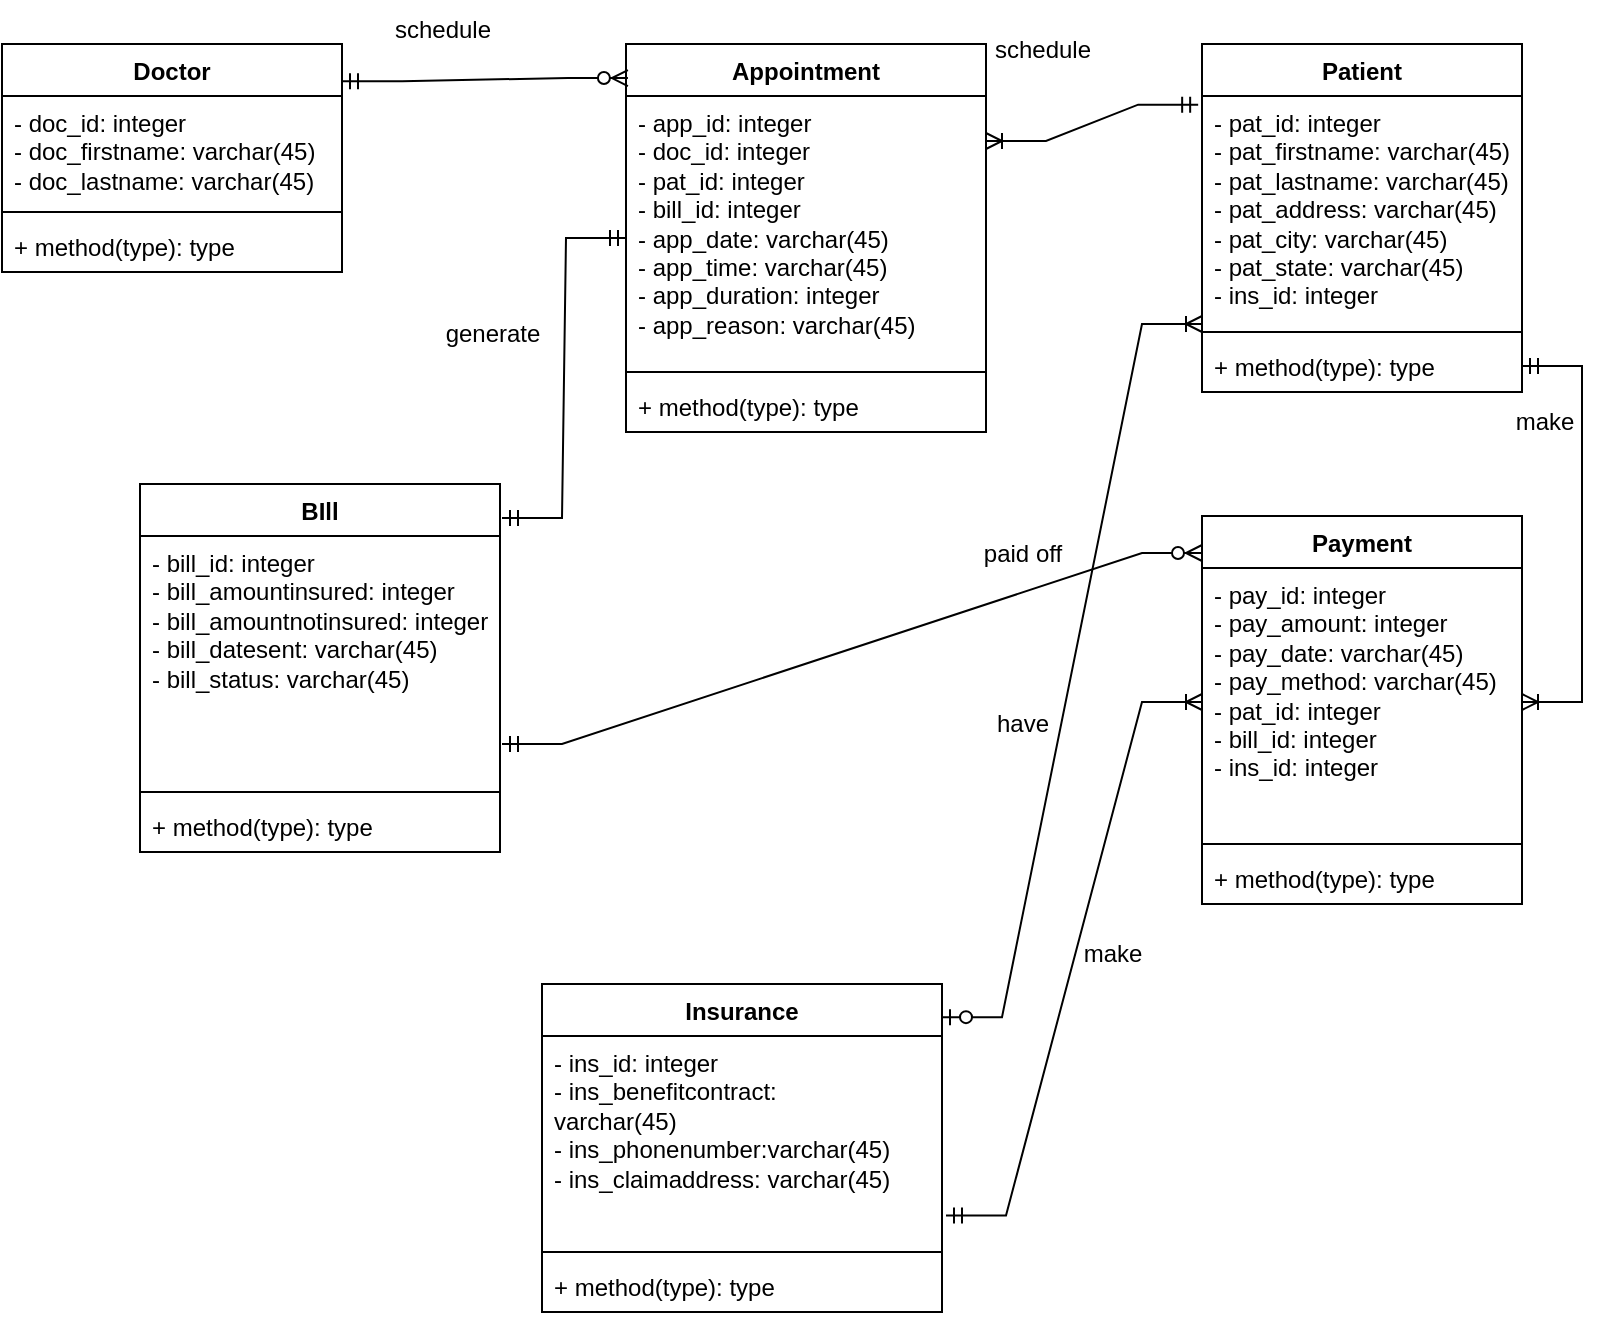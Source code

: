 <mxfile version="21.6.7" type="device">
  <diagram name="Page-1" id="IT3sIsir4h7vHgGvgKSX">
    <mxGraphModel dx="911" dy="427" grid="1" gridSize="10" guides="1" tooltips="1" connect="1" arrows="1" fold="1" page="1" pageScale="1" pageWidth="827" pageHeight="1169" math="0" shadow="0">
      <root>
        <mxCell id="0" />
        <mxCell id="1" parent="0" />
        <mxCell id="IbhYcVioZli6bn5WBCzx-1" value="Doctor" style="swimlane;fontStyle=1;align=center;verticalAlign=top;childLayout=stackLayout;horizontal=1;startSize=26;horizontalStack=0;resizeParent=1;resizeParentMax=0;resizeLast=0;collapsible=1;marginBottom=0;whiteSpace=wrap;html=1;" parent="1" vertex="1">
          <mxGeometry x="10" y="260" width="170" height="114" as="geometry" />
        </mxCell>
        <mxCell id="IbhYcVioZli6bn5WBCzx-2" value="- doc_id: integer&lt;br&gt;- doc_firstname: varchar(45)&lt;br&gt;- doc_lastname: varchar(45)" style="text;strokeColor=none;fillColor=none;align=left;verticalAlign=top;spacingLeft=4;spacingRight=4;overflow=hidden;rotatable=0;points=[[0,0.5],[1,0.5]];portConstraint=eastwest;whiteSpace=wrap;html=1;" parent="IbhYcVioZli6bn5WBCzx-1" vertex="1">
          <mxGeometry y="26" width="170" height="54" as="geometry" />
        </mxCell>
        <mxCell id="IbhYcVioZli6bn5WBCzx-3" value="" style="line;strokeWidth=1;fillColor=none;align=left;verticalAlign=middle;spacingTop=-1;spacingLeft=3;spacingRight=3;rotatable=0;labelPosition=right;points=[];portConstraint=eastwest;strokeColor=inherit;" parent="IbhYcVioZli6bn5WBCzx-1" vertex="1">
          <mxGeometry y="80" width="170" height="8" as="geometry" />
        </mxCell>
        <mxCell id="IbhYcVioZli6bn5WBCzx-4" value="+ method(type): type" style="text;strokeColor=none;fillColor=none;align=left;verticalAlign=top;spacingLeft=4;spacingRight=4;overflow=hidden;rotatable=0;points=[[0,0.5],[1,0.5]];portConstraint=eastwest;whiteSpace=wrap;html=1;" parent="IbhYcVioZli6bn5WBCzx-1" vertex="1">
          <mxGeometry y="88" width="170" height="26" as="geometry" />
        </mxCell>
        <mxCell id="IbhYcVioZli6bn5WBCzx-5" value="Appointment" style="swimlane;fontStyle=1;align=center;verticalAlign=top;childLayout=stackLayout;horizontal=1;startSize=26;horizontalStack=0;resizeParent=1;resizeParentMax=0;resizeLast=0;collapsible=1;marginBottom=0;whiteSpace=wrap;html=1;" parent="1" vertex="1">
          <mxGeometry x="322" y="260" width="180" height="194" as="geometry" />
        </mxCell>
        <mxCell id="IbhYcVioZli6bn5WBCzx-6" value="- app_id: integer&lt;br&gt;- doc_id: integer&lt;br&gt;- pat_id: integer&lt;br&gt;- bill_id: integer&lt;br&gt;- app_date: varchar(45)&lt;br&gt;- app_time: varchar(45)&lt;br&gt;- app_duration: integer&lt;br&gt;- app_reason: varchar(45)" style="text;strokeColor=none;fillColor=none;align=left;verticalAlign=top;spacingLeft=4;spacingRight=4;overflow=hidden;rotatable=0;points=[[0,0.5],[1,0.5]];portConstraint=eastwest;whiteSpace=wrap;html=1;" parent="IbhYcVioZli6bn5WBCzx-5" vertex="1">
          <mxGeometry y="26" width="180" height="134" as="geometry" />
        </mxCell>
        <mxCell id="IbhYcVioZli6bn5WBCzx-7" value="" style="line;strokeWidth=1;fillColor=none;align=left;verticalAlign=middle;spacingTop=-1;spacingLeft=3;spacingRight=3;rotatable=0;labelPosition=right;points=[];portConstraint=eastwest;strokeColor=inherit;" parent="IbhYcVioZli6bn5WBCzx-5" vertex="1">
          <mxGeometry y="160" width="180" height="8" as="geometry" />
        </mxCell>
        <mxCell id="IbhYcVioZli6bn5WBCzx-8" value="+ method(type): type" style="text;strokeColor=none;fillColor=none;align=left;verticalAlign=top;spacingLeft=4;spacingRight=4;overflow=hidden;rotatable=0;points=[[0,0.5],[1,0.5]];portConstraint=eastwest;whiteSpace=wrap;html=1;" parent="IbhYcVioZli6bn5WBCzx-5" vertex="1">
          <mxGeometry y="168" width="180" height="26" as="geometry" />
        </mxCell>
        <mxCell id="IbhYcVioZli6bn5WBCzx-9" value="Patient" style="swimlane;fontStyle=1;align=center;verticalAlign=top;childLayout=stackLayout;horizontal=1;startSize=26;horizontalStack=0;resizeParent=1;resizeParentMax=0;resizeLast=0;collapsible=1;marginBottom=0;whiteSpace=wrap;html=1;" parent="1" vertex="1">
          <mxGeometry x="610" y="260" width="160" height="174" as="geometry" />
        </mxCell>
        <mxCell id="IbhYcVioZli6bn5WBCzx-10" value="- pat_id: integer&lt;br&gt;- pat_firstname: varchar(45)&lt;br&gt;- pat_lastname: varchar(45)&lt;br&gt;- pat_address: varchar(45)&lt;br&gt;- pat_city: varchar(45)&lt;br&gt;- pat_state: varchar(45)&lt;br&gt;- ins_id: integer" style="text;strokeColor=none;fillColor=none;align=left;verticalAlign=top;spacingLeft=4;spacingRight=4;overflow=hidden;rotatable=0;points=[[0,0.5],[1,0.5]];portConstraint=eastwest;whiteSpace=wrap;html=1;" parent="IbhYcVioZli6bn5WBCzx-9" vertex="1">
          <mxGeometry y="26" width="160" height="114" as="geometry" />
        </mxCell>
        <mxCell id="IbhYcVioZli6bn5WBCzx-11" value="" style="line;strokeWidth=1;fillColor=none;align=left;verticalAlign=middle;spacingTop=-1;spacingLeft=3;spacingRight=3;rotatable=0;labelPosition=right;points=[];portConstraint=eastwest;strokeColor=inherit;" parent="IbhYcVioZli6bn5WBCzx-9" vertex="1">
          <mxGeometry y="140" width="160" height="8" as="geometry" />
        </mxCell>
        <mxCell id="IbhYcVioZli6bn5WBCzx-12" value="+ method(type): type" style="text;strokeColor=none;fillColor=none;align=left;verticalAlign=top;spacingLeft=4;spacingRight=4;overflow=hidden;rotatable=0;points=[[0,0.5],[1,0.5]];portConstraint=eastwest;whiteSpace=wrap;html=1;" parent="IbhYcVioZli6bn5WBCzx-9" vertex="1">
          <mxGeometry y="148" width="160" height="26" as="geometry" />
        </mxCell>
        <mxCell id="IbhYcVioZli6bn5WBCzx-13" value="" style="edgeStyle=entityRelationEdgeStyle;fontSize=12;html=1;endArrow=ERzeroToMany;startArrow=ERmandOne;rounded=0;exitX=1;exitY=0.163;exitDx=0;exitDy=0;exitPerimeter=0;entryX=0.006;entryY=0.962;entryDx=0;entryDy=0;entryPerimeter=0;" parent="1" source="IbhYcVioZli6bn5WBCzx-1" edge="1">
          <mxGeometry width="100" height="100" relative="1" as="geometry">
            <mxPoint x="184" y="278.988" as="sourcePoint" />
            <mxPoint x="322.96" y="277.012" as="targetPoint" />
          </mxGeometry>
        </mxCell>
        <mxCell id="IbhYcVioZli6bn5WBCzx-14" value="" style="edgeStyle=entityRelationEdgeStyle;fontSize=12;html=1;endArrow=ERoneToMany;startArrow=ERmandOne;rounded=0;entryX=1;entryY=0.25;entryDx=0;entryDy=0;exitX=-0.012;exitY=0.038;exitDx=0;exitDy=0;exitPerimeter=0;" parent="1" source="IbhYcVioZli6bn5WBCzx-10" target="IbhYcVioZli6bn5WBCzx-5" edge="1">
          <mxGeometry width="100" height="100" relative="1" as="geometry">
            <mxPoint x="560" y="300" as="sourcePoint" />
            <mxPoint x="400" y="200" as="targetPoint" />
          </mxGeometry>
        </mxCell>
        <mxCell id="IbhYcVioZli6bn5WBCzx-15" value="schedule" style="text;html=1;align=center;verticalAlign=middle;resizable=0;points=[];autosize=1;strokeColor=none;fillColor=none;" parent="1" vertex="1">
          <mxGeometry x="195" y="238" width="70" height="30" as="geometry" />
        </mxCell>
        <mxCell id="IbhYcVioZli6bn5WBCzx-16" value="schedule" style="text;html=1;align=center;verticalAlign=middle;resizable=0;points=[];autosize=1;strokeColor=none;fillColor=none;" parent="1" vertex="1">
          <mxGeometry x="495" y="248" width="70" height="30" as="geometry" />
        </mxCell>
        <mxCell id="IbhYcVioZli6bn5WBCzx-21" value="" style="edgeStyle=entityRelationEdgeStyle;fontSize=12;html=1;endArrow=ERmandOne;startArrow=ERmandOne;rounded=0;exitX=1;exitY=0.25;exitDx=0;exitDy=0;" parent="1" target="IbhYcVioZli6bn5WBCzx-5" edge="1">
          <mxGeometry width="100" height="100" relative="1" as="geometry">
            <mxPoint x="260" y="497" as="sourcePoint" />
            <mxPoint x="460" y="300" as="targetPoint" />
          </mxGeometry>
        </mxCell>
        <mxCell id="IbhYcVioZli6bn5WBCzx-22" value="generate" style="text;html=1;align=center;verticalAlign=middle;resizable=0;points=[];autosize=1;strokeColor=none;fillColor=none;" parent="1" vertex="1">
          <mxGeometry x="220" y="390" width="70" height="30" as="geometry" />
        </mxCell>
        <mxCell id="IbhYcVioZli6bn5WBCzx-23" value="Payment" style="swimlane;fontStyle=1;align=center;verticalAlign=top;childLayout=stackLayout;horizontal=1;startSize=26;horizontalStack=0;resizeParent=1;resizeParentMax=0;resizeLast=0;collapsible=1;marginBottom=0;whiteSpace=wrap;html=1;" parent="1" vertex="1">
          <mxGeometry x="610" y="496" width="160" height="194" as="geometry" />
        </mxCell>
        <mxCell id="IbhYcVioZli6bn5WBCzx-24" value="- pay_id: integer&lt;br&gt;- pay_amount: integer&lt;br&gt;- pay_date: varchar(45)&lt;br&gt;- pay_method: varchar(45)&lt;br&gt;- pat_id: integer&lt;br&gt;- bill_id: integer&lt;br&gt;- ins_id: integer" style="text;strokeColor=none;fillColor=none;align=left;verticalAlign=top;spacingLeft=4;spacingRight=4;overflow=hidden;rotatable=0;points=[[0,0.5],[1,0.5]];portConstraint=eastwest;whiteSpace=wrap;html=1;" parent="IbhYcVioZli6bn5WBCzx-23" vertex="1">
          <mxGeometry y="26" width="160" height="134" as="geometry" />
        </mxCell>
        <mxCell id="IbhYcVioZli6bn5WBCzx-25" value="" style="line;strokeWidth=1;fillColor=none;align=left;verticalAlign=middle;spacingTop=-1;spacingLeft=3;spacingRight=3;rotatable=0;labelPosition=right;points=[];portConstraint=eastwest;strokeColor=inherit;" parent="IbhYcVioZli6bn5WBCzx-23" vertex="1">
          <mxGeometry y="160" width="160" height="8" as="geometry" />
        </mxCell>
        <mxCell id="IbhYcVioZli6bn5WBCzx-26" value="+ method(type): type" style="text;strokeColor=none;fillColor=none;align=left;verticalAlign=top;spacingLeft=4;spacingRight=4;overflow=hidden;rotatable=0;points=[[0,0.5],[1,0.5]];portConstraint=eastwest;whiteSpace=wrap;html=1;" parent="IbhYcVioZli6bn5WBCzx-23" vertex="1">
          <mxGeometry y="168" width="160" height="26" as="geometry" />
        </mxCell>
        <mxCell id="IbhYcVioZli6bn5WBCzx-27" value="" style="edgeStyle=entityRelationEdgeStyle;fontSize=12;html=1;endArrow=ERzeroToMany;startArrow=ERmandOne;rounded=0;entryX=0.006;entryY=0.962;entryDx=0;entryDy=0;entryPerimeter=0;exitX=1;exitY=0.5;exitDx=0;exitDy=0;" parent="1" edge="1">
          <mxGeometry width="100" height="100" relative="1" as="geometry">
            <mxPoint x="260" y="610" as="sourcePoint" />
            <mxPoint x="610" y="514.502" as="targetPoint" />
          </mxGeometry>
        </mxCell>
        <mxCell id="IbhYcVioZli6bn5WBCzx-28" value="paid off" style="text;html=1;align=center;verticalAlign=middle;resizable=0;points=[];autosize=1;strokeColor=none;fillColor=none;" parent="1" vertex="1">
          <mxGeometry x="490" y="500" width="60" height="30" as="geometry" />
        </mxCell>
        <mxCell id="IbhYcVioZli6bn5WBCzx-29" value="" style="edgeStyle=entityRelationEdgeStyle;fontSize=12;html=1;endArrow=ERoneToMany;startArrow=ERmandOne;rounded=0;exitX=1;exitY=0.5;exitDx=0;exitDy=0;" parent="1" source="IbhYcVioZli6bn5WBCzx-12" target="IbhYcVioZli6bn5WBCzx-24" edge="1">
          <mxGeometry width="100" height="100" relative="1" as="geometry">
            <mxPoint x="706" y="405.5" as="sourcePoint" />
            <mxPoint x="580" y="400.5" as="targetPoint" />
          </mxGeometry>
        </mxCell>
        <mxCell id="IbhYcVioZli6bn5WBCzx-30" value="make" style="text;html=1;align=center;verticalAlign=middle;resizable=0;points=[];autosize=1;strokeColor=none;fillColor=none;" parent="1" vertex="1">
          <mxGeometry x="756" y="434" width="50" height="30" as="geometry" />
        </mxCell>
        <mxCell id="IbhYcVioZli6bn5WBCzx-31" value="Insurance" style="swimlane;fontStyle=1;align=center;verticalAlign=top;childLayout=stackLayout;horizontal=1;startSize=26;horizontalStack=0;resizeParent=1;resizeParentMax=0;resizeLast=0;collapsible=1;marginBottom=0;whiteSpace=wrap;html=1;" parent="1" vertex="1">
          <mxGeometry x="280" y="730" width="200" height="164" as="geometry" />
        </mxCell>
        <mxCell id="IbhYcVioZli6bn5WBCzx-32" value="- ins_id: integer&lt;br&gt;- ins_benefitcontract: &lt;br&gt;varchar(45)&lt;br&gt;- ins_phonenumber:varchar(45)&lt;br&gt;- ins_claimaddress: varchar(45)" style="text;strokeColor=none;fillColor=none;align=left;verticalAlign=top;spacingLeft=4;spacingRight=4;overflow=hidden;rotatable=0;points=[[0,0.5],[1,0.5]];portConstraint=eastwest;whiteSpace=wrap;html=1;" parent="IbhYcVioZli6bn5WBCzx-31" vertex="1">
          <mxGeometry y="26" width="200" height="104" as="geometry" />
        </mxCell>
        <mxCell id="IbhYcVioZli6bn5WBCzx-33" value="" style="line;strokeWidth=1;fillColor=none;align=left;verticalAlign=middle;spacingTop=-1;spacingLeft=3;spacingRight=3;rotatable=0;labelPosition=right;points=[];portConstraint=eastwest;strokeColor=inherit;" parent="IbhYcVioZli6bn5WBCzx-31" vertex="1">
          <mxGeometry y="130" width="200" height="8" as="geometry" />
        </mxCell>
        <mxCell id="IbhYcVioZli6bn5WBCzx-34" value="+ method(type): type" style="text;strokeColor=none;fillColor=none;align=left;verticalAlign=top;spacingLeft=4;spacingRight=4;overflow=hidden;rotatable=0;points=[[0,0.5],[1,0.5]];portConstraint=eastwest;whiteSpace=wrap;html=1;" parent="IbhYcVioZli6bn5WBCzx-31" vertex="1">
          <mxGeometry y="138" width="200" height="26" as="geometry" />
        </mxCell>
        <mxCell id="IbhYcVioZli6bn5WBCzx-35" value="" style="edgeStyle=entityRelationEdgeStyle;fontSize=12;html=1;endArrow=ERoneToMany;startArrow=ERzeroToOne;rounded=0;exitX=1;exitY=0.101;exitDx=0;exitDy=0;exitPerimeter=0;entryX=0;entryY=1;entryDx=0;entryDy=0;entryPerimeter=0;" parent="1" source="IbhYcVioZli6bn5WBCzx-31" target="IbhYcVioZli6bn5WBCzx-10" edge="1">
          <mxGeometry width="100" height="100" relative="1" as="geometry">
            <mxPoint x="505.38" y="865.89" as="sourcePoint" />
            <mxPoint x="565" y="390.0" as="targetPoint" />
          </mxGeometry>
        </mxCell>
        <mxCell id="IbhYcVioZli6bn5WBCzx-36" value="have" style="text;html=1;align=center;verticalAlign=middle;resizable=0;points=[];autosize=1;strokeColor=none;fillColor=none;" parent="1" vertex="1">
          <mxGeometry x="495" y="585" width="50" height="30" as="geometry" />
        </mxCell>
        <mxCell id="IbhYcVioZli6bn5WBCzx-37" value="" style="edgeStyle=entityRelationEdgeStyle;fontSize=12;html=1;endArrow=ERoneToMany;startArrow=ERmandOne;rounded=0;entryX=0;entryY=0.5;entryDx=0;entryDy=0;exitX=1.01;exitY=0.863;exitDx=0;exitDy=0;exitPerimeter=0;" parent="1" source="IbhYcVioZli6bn5WBCzx-32" target="IbhYcVioZli6bn5WBCzx-24" edge="1">
          <mxGeometry width="100" height="100" relative="1" as="geometry">
            <mxPoint x="528" y="850" as="sourcePoint" />
            <mxPoint x="594" y="566.77" as="targetPoint" />
            <Array as="points">
              <mxPoint x="558" y="810" />
              <mxPoint x="548" y="700" />
              <mxPoint x="538" y="710" />
              <mxPoint x="548" y="800" />
              <mxPoint x="548" y="800" />
              <mxPoint x="558" y="800" />
            </Array>
          </mxGeometry>
        </mxCell>
        <mxCell id="IbhYcVioZli6bn5WBCzx-38" value="make" style="text;html=1;align=center;verticalAlign=middle;resizable=0;points=[];autosize=1;strokeColor=none;fillColor=none;" parent="1" vertex="1">
          <mxGeometry x="540" y="700" width="50" height="30" as="geometry" />
        </mxCell>
        <mxCell id="VZvAfJFeSylGiQv03JuG-2" value="BIll" style="swimlane;fontStyle=1;align=center;verticalAlign=top;childLayout=stackLayout;horizontal=1;startSize=26;horizontalStack=0;resizeParent=1;resizeParentMax=0;resizeLast=0;collapsible=1;marginBottom=0;whiteSpace=wrap;html=1;" parent="1" vertex="1">
          <mxGeometry x="79" y="480" width="180" height="184" as="geometry" />
        </mxCell>
        <mxCell id="VZvAfJFeSylGiQv03JuG-3" value="- bill_id: integer&lt;br&gt;- bill_amountinsured: integer&lt;br&gt;- bill_amountnotinsured: integer&lt;br&gt;- bill_datesent: varchar(45)&lt;br&gt;- bill_status: varchar(45)" style="text;strokeColor=none;fillColor=none;align=left;verticalAlign=top;spacingLeft=4;spacingRight=4;overflow=hidden;rotatable=0;points=[[0,0.5],[1,0.5]];portConstraint=eastwest;whiteSpace=wrap;html=1;" parent="VZvAfJFeSylGiQv03JuG-2" vertex="1">
          <mxGeometry y="26" width="180" height="124" as="geometry" />
        </mxCell>
        <mxCell id="VZvAfJFeSylGiQv03JuG-4" value="" style="line;strokeWidth=1;fillColor=none;align=left;verticalAlign=middle;spacingTop=-1;spacingLeft=3;spacingRight=3;rotatable=0;labelPosition=right;points=[];portConstraint=eastwest;strokeColor=inherit;" parent="VZvAfJFeSylGiQv03JuG-2" vertex="1">
          <mxGeometry y="150" width="180" height="8" as="geometry" />
        </mxCell>
        <mxCell id="VZvAfJFeSylGiQv03JuG-5" value="+ method(type): type" style="text;strokeColor=none;fillColor=none;align=left;verticalAlign=top;spacingLeft=4;spacingRight=4;overflow=hidden;rotatable=0;points=[[0,0.5],[1,0.5]];portConstraint=eastwest;whiteSpace=wrap;html=1;" parent="VZvAfJFeSylGiQv03JuG-2" vertex="1">
          <mxGeometry y="158" width="180" height="26" as="geometry" />
        </mxCell>
      </root>
    </mxGraphModel>
  </diagram>
</mxfile>
